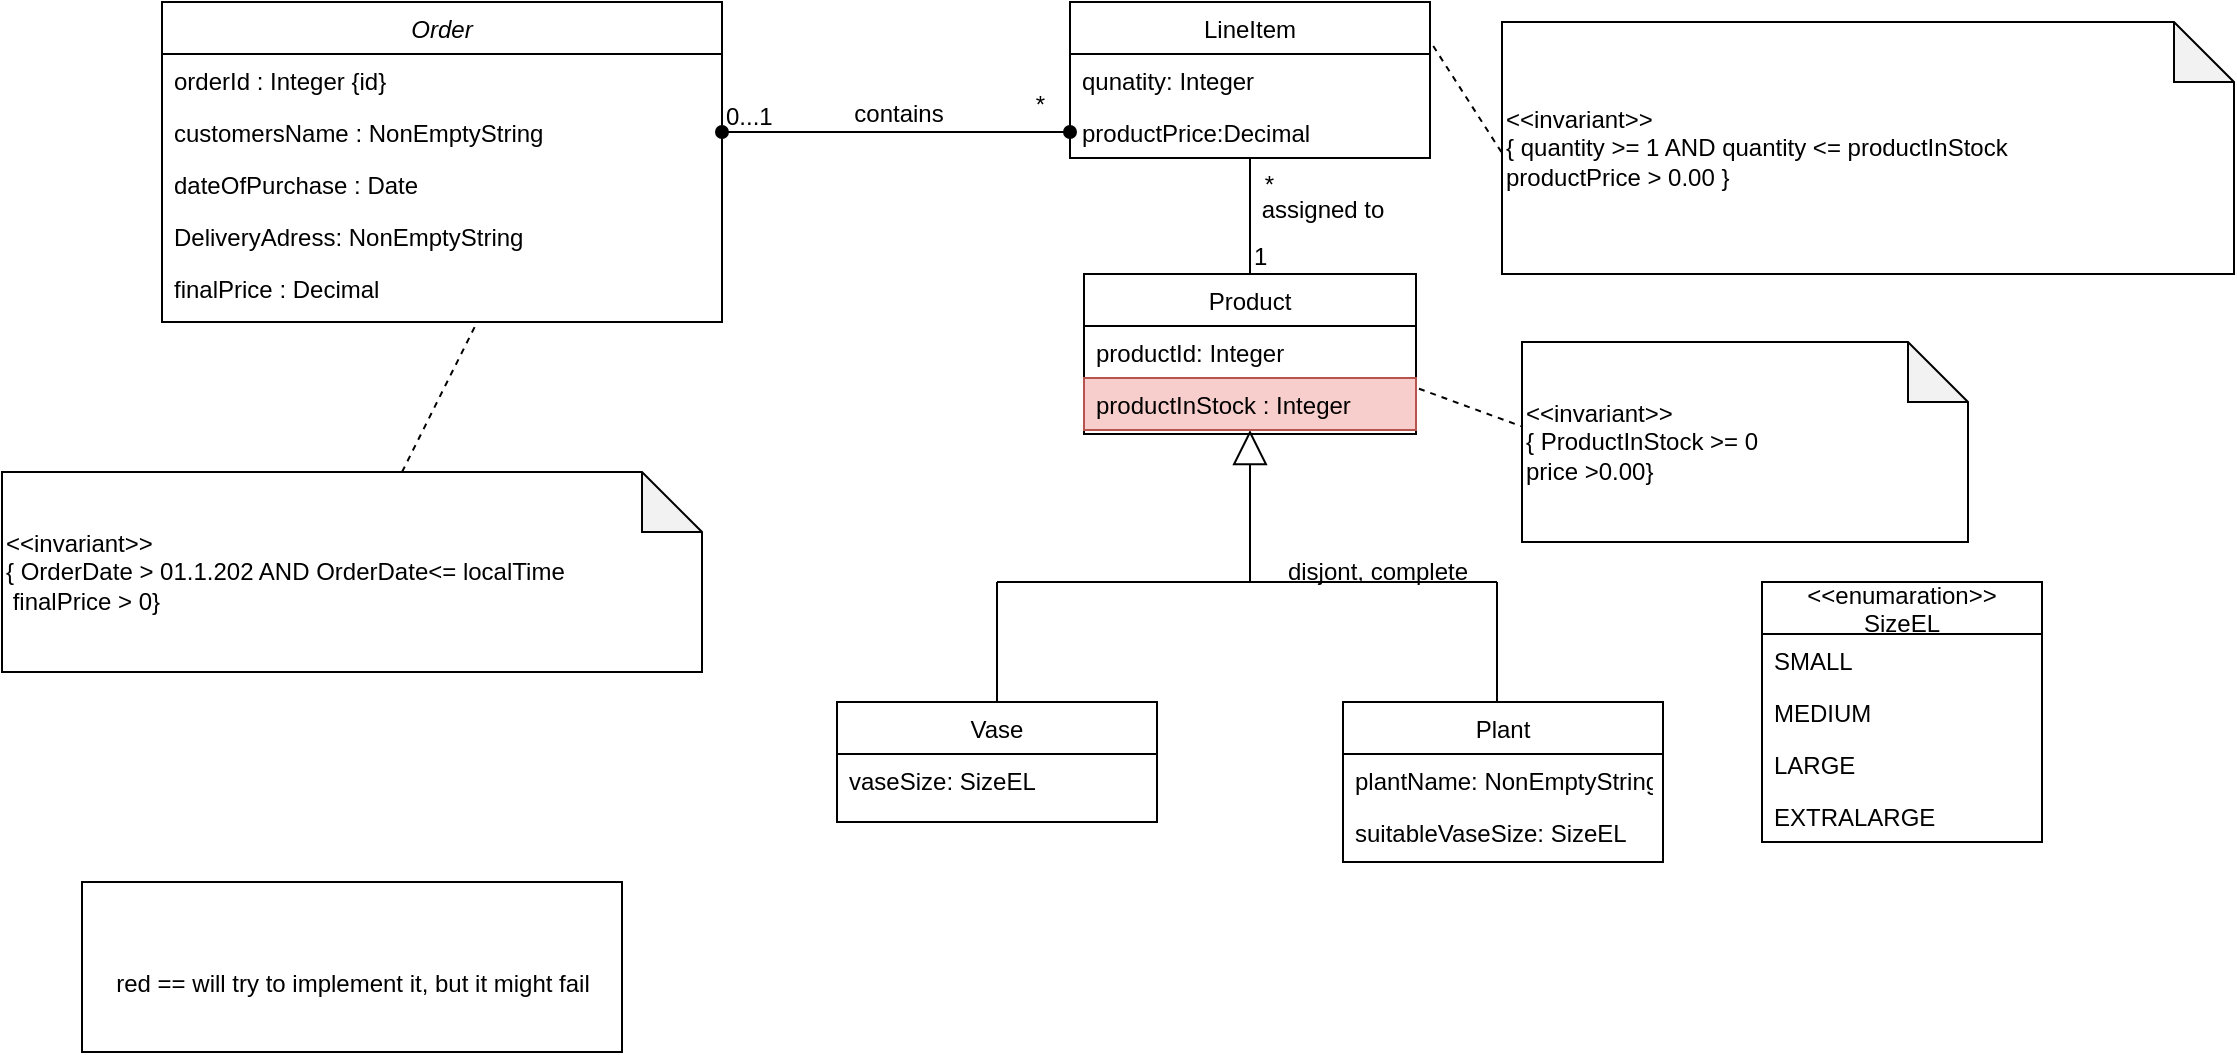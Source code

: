 <mxfile version="20.0.1" type="device"><diagram id="C5RBs43oDa-KdzZeNtuy" name="Page-1"><mxGraphModel dx="2249" dy="1931" grid="1" gridSize="10" guides="1" tooltips="1" connect="1" arrows="1" fold="1" page="1" pageScale="1" pageWidth="827" pageHeight="1169" math="0" shadow="0"><root><mxCell id="WIyWlLk6GJQsqaUBKTNV-0"/><mxCell id="WIyWlLk6GJQsqaUBKTNV-1" parent="WIyWlLk6GJQsqaUBKTNV-0"/><mxCell id="zkfFHV4jXpPFQw0GAbJ--0" value="Order" style="swimlane;fontStyle=2;align=center;verticalAlign=top;childLayout=stackLayout;horizontal=1;startSize=26;horizontalStack=0;resizeParent=1;resizeLast=0;collapsible=1;marginBottom=0;rounded=0;shadow=0;strokeWidth=1;" parent="WIyWlLk6GJQsqaUBKTNV-1" vertex="1"><mxGeometry y="-10" width="280" height="160" as="geometry"><mxRectangle x="230" y="140" width="160" height="26" as="alternateBounds"/></mxGeometry></mxCell><mxCell id="zkfFHV4jXpPFQw0GAbJ--1" value="orderId : Integer {id}" style="text;align=left;verticalAlign=top;spacingLeft=4;spacingRight=4;overflow=hidden;rotatable=0;points=[[0,0.5],[1,0.5]];portConstraint=eastwest;" parent="zkfFHV4jXpPFQw0GAbJ--0" vertex="1"><mxGeometry y="26" width="280" height="26" as="geometry"/></mxCell><mxCell id="zkfFHV4jXpPFQw0GAbJ--2" value="customersName : NonEmptyString&#10;" style="text;align=left;verticalAlign=top;spacingLeft=4;spacingRight=4;overflow=hidden;rotatable=0;points=[[0,0.5],[1,0.5]];portConstraint=eastwest;rounded=0;shadow=0;html=0;" parent="zkfFHV4jXpPFQw0GAbJ--0" vertex="1"><mxGeometry y="52" width="280" height="26" as="geometry"/></mxCell><mxCell id="QBr1qdT6oPY0Knxq_YnL-1" value="dateOfPurchase : Date " style="text;align=left;verticalAlign=top;spacingLeft=4;spacingRight=4;overflow=hidden;rotatable=0;points=[[0,0.5],[1,0.5]];portConstraint=eastwest;rounded=0;shadow=0;html=0;" parent="zkfFHV4jXpPFQw0GAbJ--0" vertex="1"><mxGeometry y="78" width="280" height="26" as="geometry"/></mxCell><mxCell id="QBr1qdT6oPY0Knxq_YnL-24" value="DeliveryAdress: NonEmptyString" style="text;align=left;verticalAlign=top;spacingLeft=4;spacingRight=4;overflow=hidden;rotatable=0;points=[[0,0.5],[1,0.5]];portConstraint=eastwest;rounded=0;shadow=0;html=0;" parent="zkfFHV4jXpPFQw0GAbJ--0" vertex="1"><mxGeometry y="104" width="280" height="26" as="geometry"/></mxCell><mxCell id="QBr1qdT6oPY0Knxq_YnL-23" value="finalPrice : Decimal" style="text;align=left;verticalAlign=top;spacingLeft=4;spacingRight=4;overflow=hidden;rotatable=0;points=[[0,0.5],[1,0.5]];portConstraint=eastwest;rounded=0;shadow=0;html=0;" parent="zkfFHV4jXpPFQw0GAbJ--0" vertex="1"><mxGeometry y="130" width="280" height="26" as="geometry"/></mxCell><mxCell id="zkfFHV4jXpPFQw0GAbJ--17" value="Plant" style="swimlane;fontStyle=0;align=center;verticalAlign=top;childLayout=stackLayout;horizontal=1;startSize=26;horizontalStack=0;resizeParent=1;resizeLast=0;collapsible=1;marginBottom=0;rounded=0;shadow=0;strokeWidth=1;" parent="WIyWlLk6GJQsqaUBKTNV-1" vertex="1"><mxGeometry x="590.5" y="340" width="160" height="80" as="geometry"><mxRectangle x="550" y="140" width="160" height="26" as="alternateBounds"/></mxGeometry></mxCell><mxCell id="zkfFHV4jXpPFQw0GAbJ--19" value="plantName: NonEmptyString" style="text;align=left;verticalAlign=top;spacingLeft=4;spacingRight=4;overflow=hidden;rotatable=0;points=[[0,0.5],[1,0.5]];portConstraint=eastwest;rounded=0;shadow=0;html=0;" parent="zkfFHV4jXpPFQw0GAbJ--17" vertex="1"><mxGeometry y="26" width="160" height="26" as="geometry"/></mxCell><mxCell id="zkfFHV4jXpPFQw0GAbJ--20" value="suitableVaseSize: SizeEL" style="text;align=left;verticalAlign=top;spacingLeft=4;spacingRight=4;overflow=hidden;rotatable=0;points=[[0,0.5],[1,0.5]];portConstraint=eastwest;rounded=0;shadow=0;html=0;" parent="zkfFHV4jXpPFQw0GAbJ--17" vertex="1"><mxGeometry y="52" width="160" height="26" as="geometry"/></mxCell><mxCell id="zkfFHV4jXpPFQw0GAbJ--26" value="" style="endArrow=oval;shadow=0;strokeWidth=1;rounded=0;endFill=1;edgeStyle=elbowEdgeStyle;elbow=vertical;startArrow=oval;startFill=1;entryX=0;entryY=0.5;entryDx=0;entryDy=0;" parent="WIyWlLk6GJQsqaUBKTNV-1" source="zkfFHV4jXpPFQw0GAbJ--0" target="ZIEH3Jmpl4PI08UBngC_-10" edge="1"><mxGeometry x="0.5" y="41" relative="1" as="geometry"><mxPoint x="380" y="192" as="sourcePoint"/><mxPoint x="566.94" y="72.994" as="targetPoint"/><mxPoint x="-40" y="32" as="offset"/><Array as="points"><mxPoint x="360" y="55"/><mxPoint x="410" y="30"/></Array></mxGeometry></mxCell><mxCell id="zkfFHV4jXpPFQw0GAbJ--27" value="0...1" style="resizable=0;align=left;verticalAlign=bottom;labelBackgroundColor=none;fontSize=12;" parent="zkfFHV4jXpPFQw0GAbJ--26" connectable="0" vertex="1"><mxGeometry x="-1" relative="1" as="geometry"><mxPoint y="1" as="offset"/></mxGeometry></mxCell><mxCell id="zkfFHV4jXpPFQw0GAbJ--28" value="*" style="resizable=0;align=right;verticalAlign=bottom;labelBackgroundColor=none;fontSize=12;" parent="zkfFHV4jXpPFQw0GAbJ--26" connectable="0" vertex="1"><mxGeometry x="1" relative="1" as="geometry"><mxPoint x="-11" y="-5" as="offset"/></mxGeometry></mxCell><mxCell id="zkfFHV4jXpPFQw0GAbJ--29" value="contains" style="text;html=1;resizable=0;points=[];;align=center;verticalAlign=middle;labelBackgroundColor=none;rounded=0;shadow=0;strokeWidth=1;fontSize=12;" parent="zkfFHV4jXpPFQw0GAbJ--26" vertex="1" connectable="0"><mxGeometry x="0.5" y="49" relative="1" as="geometry"><mxPoint x="-43" y="40" as="offset"/></mxGeometry></mxCell><mxCell id="QBr1qdT6oPY0Knxq_YnL-2" value="" style="endArrow=none;dashed=1;html=1;rounded=0;startArrow=none;entryX=0.561;entryY=1.192;entryDx=0;entryDy=0;entryPerimeter=0;" parent="WIyWlLk6GJQsqaUBKTNV-1" source="QBr1qdT6oPY0Knxq_YnL-3" edge="1" target="QBr1qdT6oPY0Knxq_YnL-23"><mxGeometry width="50" height="50" relative="1" as="geometry"><mxPoint x="150" y="200" as="sourcePoint"/><mxPoint x="130" y="200" as="targetPoint"/><Array as="points"/></mxGeometry></mxCell><mxCell id="QBr1qdT6oPY0Knxq_YnL-3" value="&amp;lt;&amp;lt;invariant&amp;gt;&amp;gt;&lt;br&gt;{&amp;nbsp;OrderDate &amp;gt; 01.1.202 AND OrderDate&amp;lt;= localTime&amp;nbsp;&lt;br&gt;&amp;nbsp;finalPrice &amp;gt; 0}&amp;nbsp;" style="shape=note;whiteSpace=wrap;html=1;backgroundOutline=1;darkOpacity=0.05;align=left;" parent="WIyWlLk6GJQsqaUBKTNV-1" vertex="1"><mxGeometry x="-80" y="225" width="350" height="100" as="geometry"/></mxCell><mxCell id="QBr1qdT6oPY0Knxq_YnL-6" value="Vase" style="swimlane;fontStyle=0;align=center;verticalAlign=top;childLayout=stackLayout;horizontal=1;startSize=26;horizontalStack=0;resizeParent=1;resizeLast=0;collapsible=1;marginBottom=0;rounded=0;shadow=0;strokeWidth=1;" parent="WIyWlLk6GJQsqaUBKTNV-1" vertex="1"><mxGeometry x="337.5" y="340" width="160" height="60" as="geometry"><mxRectangle x="550" y="140" width="160" height="26" as="alternateBounds"/></mxGeometry></mxCell><mxCell id="QBr1qdT6oPY0Knxq_YnL-8" value="vaseSize: SizeEL" style="text;align=left;verticalAlign=top;spacingLeft=4;spacingRight=4;overflow=hidden;rotatable=0;points=[[0,0.5],[1,0.5]];portConstraint=eastwest;rounded=0;shadow=0;html=0;" parent="QBr1qdT6oPY0Knxq_YnL-6" vertex="1"><mxGeometry y="26" width="160" height="26" as="geometry"/></mxCell><mxCell id="QBr1qdT6oPY0Knxq_YnL-16" value="&lt;&lt;enumaration&gt;&gt;&#10;SizeEL" style="swimlane;fontStyle=0;childLayout=stackLayout;horizontal=1;startSize=26;fillColor=none;horizontalStack=0;resizeParent=1;resizeParentMax=0;resizeLast=0;collapsible=1;marginBottom=0;" parent="WIyWlLk6GJQsqaUBKTNV-1" vertex="1"><mxGeometry x="800" y="280" width="140" height="130" as="geometry"/></mxCell><mxCell id="QBr1qdT6oPY0Knxq_YnL-17" value="SMALL" style="text;strokeColor=none;fillColor=none;align=left;verticalAlign=top;spacingLeft=4;spacingRight=4;overflow=hidden;rotatable=0;points=[[0,0.5],[1,0.5]];portConstraint=eastwest;" parent="QBr1qdT6oPY0Knxq_YnL-16" vertex="1"><mxGeometry y="26" width="140" height="26" as="geometry"/></mxCell><mxCell id="QBr1qdT6oPY0Knxq_YnL-18" value="MEDIUM" style="text;strokeColor=none;fillColor=none;align=left;verticalAlign=top;spacingLeft=4;spacingRight=4;overflow=hidden;rotatable=0;points=[[0,0.5],[1,0.5]];portConstraint=eastwest;" parent="QBr1qdT6oPY0Knxq_YnL-16" vertex="1"><mxGeometry y="52" width="140" height="26" as="geometry"/></mxCell><mxCell id="QBr1qdT6oPY0Knxq_YnL-19" value="LARGE" style="text;strokeColor=none;fillColor=none;align=left;verticalAlign=top;spacingLeft=4;spacingRight=4;overflow=hidden;rotatable=0;points=[[0,0.5],[1,0.5]];portConstraint=eastwest;" parent="QBr1qdT6oPY0Knxq_YnL-16" vertex="1"><mxGeometry y="78" width="140" height="26" as="geometry"/></mxCell><mxCell id="QBr1qdT6oPY0Knxq_YnL-20" value="EXTRALARGE" style="text;strokeColor=none;fillColor=none;align=left;verticalAlign=top;spacingLeft=4;spacingRight=4;overflow=hidden;rotatable=0;points=[[0,0.5],[1,0.5]];portConstraint=eastwest;" parent="QBr1qdT6oPY0Knxq_YnL-16" vertex="1"><mxGeometry y="104" width="140" height="26" as="geometry"/></mxCell><mxCell id="ZIEH3Jmpl4PI08UBngC_-1" value="" style="endArrow=none;html=1;rounded=0;entryX=0.5;entryY=0;entryDx=0;entryDy=0;endFill=0;startArrow=none;startFill=0;" parent="WIyWlLk6GJQsqaUBKTNV-1" target="QBr1qdT6oPY0Knxq_YnL-6" edge="1"><mxGeometry width="50" height="50" relative="1" as="geometry"><mxPoint x="417.5" y="280" as="sourcePoint"/><mxPoint x="541.5" y="240" as="targetPoint"/></mxGeometry></mxCell><mxCell id="ZIEH3Jmpl4PI08UBngC_-2" value="" style="endArrow=none;html=1;rounded=0;endFill=0;startArrow=none;startFill=0;" parent="WIyWlLk6GJQsqaUBKTNV-1" edge="1"><mxGeometry width="50" height="50" relative="1" as="geometry"><mxPoint x="667.5" y="280" as="sourcePoint"/><mxPoint x="667.5" y="340" as="targetPoint"/></mxGeometry></mxCell><mxCell id="ZIEH3Jmpl4PI08UBngC_-4" value="LineItem" style="swimlane;fontStyle=0;childLayout=stackLayout;horizontal=1;startSize=26;fillColor=none;horizontalStack=0;resizeParent=1;resizeParentMax=0;resizeLast=0;collapsible=1;marginBottom=0;" parent="WIyWlLk6GJQsqaUBKTNV-1" vertex="1"><mxGeometry x="454" y="-10" width="180" height="78" as="geometry"/></mxCell><mxCell id="ZIEH3Jmpl4PI08UBngC_-9" value="qunatity: Integer" style="text;strokeColor=none;fillColor=none;align=left;verticalAlign=top;spacingLeft=4;spacingRight=4;overflow=hidden;rotatable=0;points=[[0,0.5],[1,0.5]];portConstraint=eastwest;" parent="ZIEH3Jmpl4PI08UBngC_-4" vertex="1"><mxGeometry y="26" width="180" height="26" as="geometry"/></mxCell><mxCell id="ZIEH3Jmpl4PI08UBngC_-10" value="productPrice:Decimal" style="text;strokeColor=none;fillColor=none;align=left;verticalAlign=top;spacingLeft=4;spacingRight=4;overflow=hidden;rotatable=0;points=[[0,0.5],[1,0.5]];portConstraint=eastwest;" parent="ZIEH3Jmpl4PI08UBngC_-4" vertex="1"><mxGeometry y="52" width="180" height="26" as="geometry"/></mxCell><mxCell id="ZIEH3Jmpl4PI08UBngC_-11" value="" style="endArrow=none;dashed=1;html=1;rounded=0;startArrow=none;entryX=1;entryY=0.25;entryDx=0;entryDy=0;exitX=0.008;exitY=0.556;exitDx=0;exitDy=0;exitPerimeter=0;" parent="WIyWlLk6GJQsqaUBKTNV-1" target="ZIEH3Jmpl4PI08UBngC_-4" edge="1" source="ZIEH3Jmpl4PI08UBngC_-12"><mxGeometry width="50" height="50" relative="1" as="geometry"><mxPoint x="804" y="190" as="sourcePoint"/><mxPoint x="750" y="79" as="targetPoint"/><Array as="points"/></mxGeometry></mxCell><mxCell id="ZIEH3Jmpl4PI08UBngC_-12" value="&amp;lt;&amp;lt;invariant&amp;gt;&amp;gt;&lt;br&gt;{ quantity &amp;gt;= 1 AND quantity &amp;lt;= productInStock&lt;br&gt;productPrice &amp;gt; 0.00&amp;nbsp;}&amp;nbsp;" style="shape=note;whiteSpace=wrap;html=1;backgroundOutline=1;darkOpacity=0.05;align=left;" parent="WIyWlLk6GJQsqaUBKTNV-1" vertex="1"><mxGeometry x="670" width="366" height="126" as="geometry"/></mxCell><mxCell id="ZIEH3Jmpl4PI08UBngC_-14" value="&lt;font color=&quot;#000000&quot;&gt;&amp;nbsp;&lt;br&gt;red == will try to implement it, but it might fail&lt;br&gt;&lt;/font&gt;" style="html=1;fontColor=#FF3333;" parent="WIyWlLk6GJQsqaUBKTNV-1" vertex="1"><mxGeometry x="-40" y="430" width="270" height="85" as="geometry"/></mxCell><mxCell id="ZIEH3Jmpl4PI08UBngC_-25" value="" style="endArrow=none;dashed=1;html=1;rounded=0;startArrow=none;exitX=0.009;exitY=0.43;exitDx=0;exitDy=0;exitPerimeter=0;entryX=0.988;entryY=-0.038;entryDx=0;entryDy=0;entryPerimeter=0;" parent="WIyWlLk6GJQsqaUBKTNV-1" edge="1" source="ZIEH3Jmpl4PI08UBngC_-26"><mxGeometry width="50" height="50" relative="1" as="geometry"><mxPoint x="800" y="560" as="sourcePoint"/><mxPoint x="622.08" y="181.012" as="targetPoint"/><Array as="points"/></mxGeometry></mxCell><mxCell id="ZIEH3Jmpl4PI08UBngC_-26" value="&amp;lt;&amp;lt;invariant&amp;gt;&amp;gt;&lt;br&gt;{ ProductInStock &amp;gt;= 0 &lt;br&gt;price &amp;gt;0.00}&amp;nbsp;" style="shape=note;whiteSpace=wrap;html=1;backgroundOutline=1;darkOpacity=0.05;align=left;" parent="WIyWlLk6GJQsqaUBKTNV-1" vertex="1"><mxGeometry x="680" y="160" width="223" height="100" as="geometry"/></mxCell><mxCell id="PoPY1Wh5-gFRfXe3fSjF-0" value="" style="endArrow=none;html=1;rounded=0;endFill=0;startArrow=none;startFill=0;" edge="1" parent="WIyWlLk6GJQsqaUBKTNV-1"><mxGeometry width="50" height="50" relative="1" as="geometry"><mxPoint x="417.5" y="280" as="sourcePoint"/><mxPoint x="667.5" y="280" as="targetPoint"/></mxGeometry></mxCell><mxCell id="PoPY1Wh5-gFRfXe3fSjF-1" value="" style="endArrow=block;html=1;rounded=0;endFill=0;startArrow=none;startFill=0;endSize=15;" edge="1" parent="WIyWlLk6GJQsqaUBKTNV-1" target="PoPY1Wh5-gFRfXe3fSjF-7"><mxGeometry width="50" height="50" relative="1" as="geometry"><mxPoint x="544" y="280" as="sourcePoint"/><mxPoint x="680" y="210" as="targetPoint"/></mxGeometry></mxCell><mxCell id="PoPY1Wh5-gFRfXe3fSjF-2" value="Product" style="swimlane;fontStyle=0;align=center;verticalAlign=top;childLayout=stackLayout;horizontal=1;startSize=26;horizontalStack=0;resizeParent=1;resizeLast=0;collapsible=1;marginBottom=0;rounded=0;shadow=0;strokeWidth=1;" vertex="1" parent="WIyWlLk6GJQsqaUBKTNV-1"><mxGeometry x="461" y="126" width="166" height="80" as="geometry"><mxRectangle x="550" y="140" width="160" height="26" as="alternateBounds"/></mxGeometry></mxCell><mxCell id="PoPY1Wh5-gFRfXe3fSjF-3" value="productId: Integer" style="text;align=left;verticalAlign=top;spacingLeft=4;spacingRight=4;overflow=hidden;rotatable=0;points=[[0,0.5],[1,0.5]];portConstraint=eastwest;" vertex="1" parent="PoPY1Wh5-gFRfXe3fSjF-2"><mxGeometry y="26" width="166" height="26" as="geometry"/></mxCell><mxCell id="PoPY1Wh5-gFRfXe3fSjF-7" value="productInStock : Integer" style="text;align=left;verticalAlign=top;spacingLeft=4;spacingRight=4;overflow=hidden;rotatable=0;points=[[0,0.5],[1,0.5]];portConstraint=eastwest;rounded=0;shadow=0;html=0;fillColor=#f8cecc;strokeColor=#b85450;" vertex="1" parent="PoPY1Wh5-gFRfXe3fSjF-2"><mxGeometry y="52" width="166" height="26" as="geometry"/></mxCell><mxCell id="PoPY1Wh5-gFRfXe3fSjF-8" value="disjont, complete" style="text;html=1;strokeColor=none;fillColor=none;align=center;verticalAlign=middle;whiteSpace=wrap;rounded=0;" vertex="1" parent="WIyWlLk6GJQsqaUBKTNV-1"><mxGeometry x="557.5" y="260" width="100" height="30" as="geometry"/></mxCell><mxCell id="PoPY1Wh5-gFRfXe3fSjF-9" value="" style="endArrow=none;html=1;rounded=0;endFill=0;startArrow=none;startFill=0;" edge="1" parent="WIyWlLk6GJQsqaUBKTNV-1" source="ZIEH3Jmpl4PI08UBngC_-10" target="PoPY1Wh5-gFRfXe3fSjF-2"><mxGeometry width="50" height="50" relative="1" as="geometry"><mxPoint x="631" y="70" as="sourcePoint"/><mxPoint x="560" y="350" as="targetPoint"/></mxGeometry></mxCell><mxCell id="PoPY1Wh5-gFRfXe3fSjF-11" value="*" style="resizable=0;align=right;verticalAlign=bottom;labelBackgroundColor=none;fontSize=12;" connectable="0" vertex="1" parent="WIyWlLk6GJQsqaUBKTNV-1"><mxGeometry x="557.5" y="90" as="geometry"/></mxCell><mxCell id="PoPY1Wh5-gFRfXe3fSjF-12" value="1" style="resizable=0;align=left;verticalAlign=bottom;labelBackgroundColor=none;fontSize=12;" connectable="0" vertex="1" parent="WIyWlLk6GJQsqaUBKTNV-1"><mxGeometry x="544" y="126" as="geometry"/></mxCell><mxCell id="PoPY1Wh5-gFRfXe3fSjF-14" value="assigned to" style="text;html=1;resizable=0;points=[];;align=center;verticalAlign=middle;labelBackgroundColor=none;rounded=0;shadow=0;strokeWidth=1;fontSize=12;" vertex="1" connectable="0" parent="WIyWlLk6GJQsqaUBKTNV-1"><mxGeometry x="580" y="94" as="geometry"/></mxCell></root></mxGraphModel></diagram></mxfile>